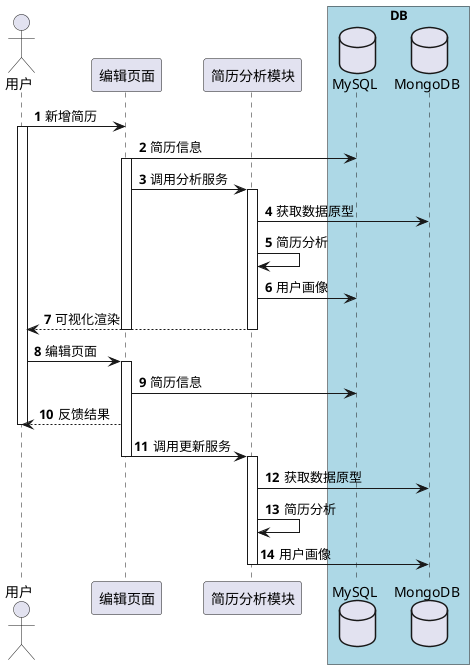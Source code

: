 @startuml
Actor 用户
Database MySQL
Database MongoDB

autonumber
用户->编辑页面:新增简历
activate 用户
编辑页面->MySQL:简历信息
activate 编辑页面
编辑页面->简历分析模块:调用分析服务
activate 简历分析模块
简历分析模块->MongoDB:获取数据原型
简历分析模块->简历分析模块:简历分析
简历分析模块->MySQL:用户画像
简历分析模块-->用户:可视化渲染
deactivate 简历分析模块
deactivate 编辑页面
用户->编辑页面:编辑页面
activate 编辑页面
编辑页面->MySQL:简历信息
编辑页面-->用户:反馈结果
deactivate 用户
编辑页面->简历分析模块:调用更新服务
deactivate 编辑页面
activate 简历分析模块
简历分析模块->MongoDB:获取数据原型
简历分析模块->简历分析模块:简历分析
简历分析模块->MongoDB:用户画像
deactivate
box "DB" #LightBlue
participant MySQL
participant MongoDB
endbox
@enduml